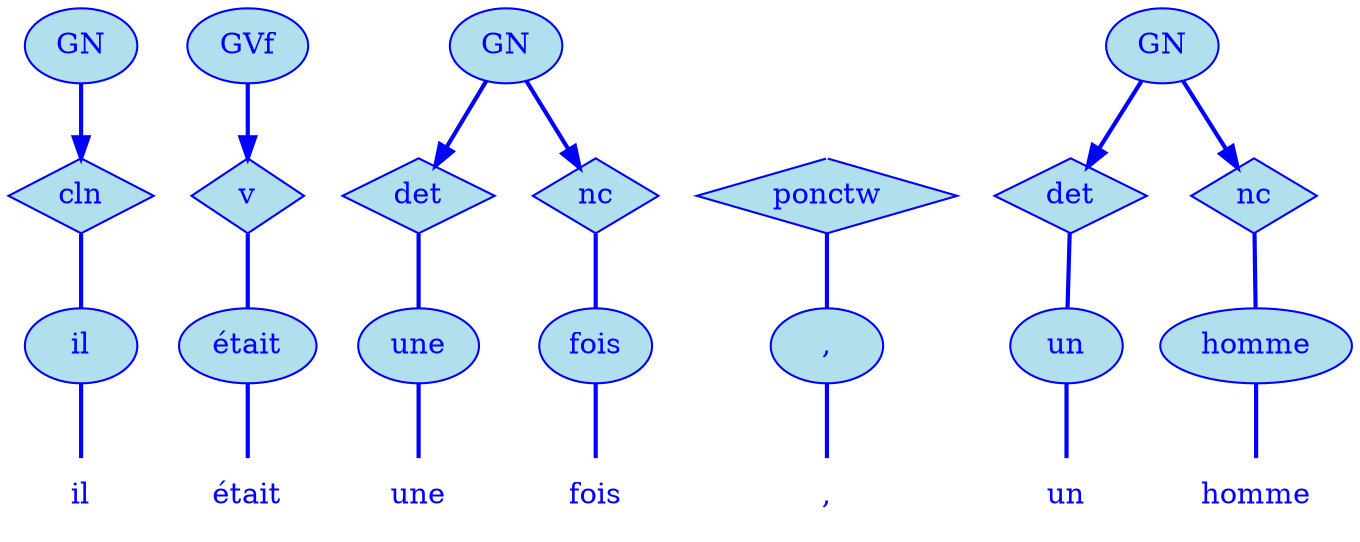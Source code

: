 digraph g {
	graph [bb="0,0,572,252"];
	node [label="\N"];
	graph [_draw_="c 5 -white C 5 -white P 4 0 0 0 252 572 252 572 0 ",
		xdotversion="1.2"];
	"mc1s1_t1#token84" [label=il, shape=plaintext, fillcolor=lightblue2, fontcolor=blue, pos="27,18", width="0.75", height="0.50", _ldraw_="F 14.000000 11 -Times-Roman c 4 -blue T 27 13 0 8 2 -il "];
	"mc1s1_W1#wordmc1s1_t1#token" [label=il, shape=ellipse, fillcolor=lightblue2, fontcolor=blue, pos="27,90", width="0.75", height="0.50", color=blue, style=filled, _draw_="S 6 -filled c 4 -blue C 10 -lightblue2 E 27 90 27 18 ", _ldraw_="F 14.000000 11 -Times-Roman c 4 -blue T 27 85 0 8 2 -il "];
	"mc1s1_P1L1#pos" [label=cln, shape=diamond, fillcolor=lightblue2, fontcolor=blue, pos="27,162", width="0.75", height="0.50", color=blue, style=filled, _draw_="S 6 -filled c 4 -blue C 10 -lightblue2 P 4 27 180 0 162 27 144 54 162 ", _ldraw_="F 14.000000 11 -Times-Roman c 4 -blue T 27 157 0 20 3 -cln "];
	"mc1s1_chk0#chunk" [label=GN, fillcolor=lightblue2, fontcolor=blue, pos="27,234", width="0.75", height="0.50", color=blue, style=filled, arrowhead=doubleoctagon, _draw_="S 6 -filled c 4 -blue C 10 -lightblue2 E 27 234 27 18 ", _ldraw_="F 14.000000 11 -Times-Roman c 4 -blue T 27 229 0 22 2 -GN "];
	"mc1s1_t3#token87" [label=était, shape=plaintext, fillcolor=lightblue2, fontcolor=blue, pos="105,18", width="0.75", height="0.50", _ldraw_="F 14.000000 11 -Times-Roman c 4 -blue T 105 13 0 32 6 -était "];
	"mc1s1_W2#wordmc1s1_t3#token" [label=était, shape=ellipse, fillcolor=lightblue2, fontcolor=blue, pos="105,90", width="0.92", height="0.50", color=blue, style=filled, _draw_="S 6 -filled c 4 -blue C 10 -lightblue2 E 105 90 33 18 ", _ldraw_="F 14.000000 11 -Times-Roman c 4 -blue T 105 85 0 32 6 -était "];
	"mc1s1_P2L1#pos" [label=v, shape=diamond, fillcolor=lightblue2, fontcolor=blue, pos="105,162", width="0.75", height="0.50", color=blue, style=filled, _draw_="S 6 -filled c 4 -blue C 10 -lightblue2 P 4 105 180 78 162 105 144 132 162 ", _ldraw_="F 14.000000 11 -Times-Roman c 4 -blue T 105 157 0 8 1 -v "];
	"mc1s1_chk7#chunk" [label=GVf, fillcolor=lightblue2, fontcolor=blue, pos="105,234", width="0.81", height="0.50", color=blue, style=filled, arrowhead=doubleoctagon, _draw_="S 6 -filled c 4 -blue C 10 -lightblue2 E 105 234 29 18 ", _ldraw_="F 14.000000 11 -Times-Roman c 4 -blue T 105 229 0 26 3 -GVf "];
	"mc1s1_t5#token78" [label=une, shape=plaintext, fillcolor=lightblue2, fontcolor=blue, pos="185,18", width="0.75", height="0.50", _ldraw_="F 14.000000 11 -Times-Roman c 4 -blue T 185 13 0 26 3 -une "];
	"mc1s1_W3#wordmc1s1_t5#token" [label=une, shape=ellipse, fillcolor=lightblue2, fontcolor=blue, pos="185,90", width="0.81", height="0.50", color=blue, style=filled, _draw_="S 6 -filled c 4 -blue C 10 -lightblue2 E 185 90 29 18 ", _ldraw_="F 14.000000 11 -Times-Roman c 4 -blue T 185 85 0 26 3 -une "];
	"mc1s1_P4L1#pos" [label=det, shape=diamond, fillcolor=lightblue2, fontcolor=blue, pos="185,162", width="0.75", height="0.50", color=blue, style=filled, _draw_="S 6 -filled c 4 -blue C 10 -lightblue2 P 4 185 180 158 162 185 144 212 162 ", _ldraw_="F 14.000000 11 -Times-Roman c 4 -blue T 185 157 0 23 3 -det "];
	"mc1s1_t7#token16" [label=fois, shape=plaintext, fillcolor=lightblue2, fontcolor=blue, pos="259,18", width="0.75", height="0.50", _ldraw_="F 14.000000 11 -Times-Roman c 4 -blue T 259 13 0 23 4 -fois "];
	"mc1s1_W4#wordmc1s1_t7#token" [label=fois, shape=ellipse, fillcolor=lightblue2, fontcolor=blue, pos="259,90", width="0.75", height="0.50", color=blue, style=filled, _draw_="S 6 -filled c 4 -blue C 10 -lightblue2 E 259 90 27 18 ", _ldraw_="F 14.000000 11 -Times-Roman c 4 -blue T 259 85 0 23 4 -fois "];
	"mc1s1_P8L2#pos" [label=nc, shape=diamond, fillcolor=lightblue2, fontcolor=blue, pos="258,162", width="0.75", height="0.50", color=blue, style=filled, _draw_="S 6 -filled c 4 -blue C 10 -lightblue2 P 4 258 180 231 162 258 144 285 162 ", _ldraw_="F 14.000000 11 -Times-Roman c 4 -blue T 258 157 0 16 2 -nc "];
	"mc1s1_chk2#chunk" [label=GN, fillcolor=lightblue2, fontcolor=blue, pos="222,234", width="0.75", height="0.50", color=blue, style=filled, arrowhead=doubleoctagon, _draw_="S 6 -filled c 4 -blue C 10 -lightblue2 E 222 234 27 18 ", _ldraw_="F 14.000000 11 -Times-Roman c 4 -blue T 222 229 0 22 2 -GN "];
	"mc1s1_t8#token94" [label=",", shape=plaintext, fillcolor=lightblue2, fontcolor=blue, pos="349,18", width="0.75", height="0.50", _ldraw_="F 14.000000 11 -Times-Roman c 4 -blue T 349 13 0 5 1 -, "];
	"mc1s1_W5#wordmc1s1_t8#token" [label=",", shape=ellipse, fillcolor=lightblue2, fontcolor=blue, pos="349,90", width="0.75", height="0.50", color=blue, style=filled, _draw_="S 6 -filled c 4 -blue C 10 -lightblue2 E 349 90 27 18 ", _ldraw_="F 14.000000 11 -Times-Roman c 4 -blue T 349 85 0 5 1 -, "];
	"mc1s1_P9L1#pos" [label=ponctw, shape=diamond, fillcolor=lightblue2, fontcolor=blue, pos="349,162", width="1.28", height="0.50", color=blue, style=filled, _draw_="S 6 -filled c 4 -blue C 10 -lightblue2 P 4 349 180 303 162 349 144 395 162 ", _ldraw_="F 14.000000 11 -Times-Roman c 4 -blue T 349 157 0 51 6 -ponctw "];
	"mc1s1_t10#token36" [label=un, shape=plaintext, fillcolor=lightblue2, fontcolor=blue, pos="435,18", width="0.75", height="0.50", _ldraw_="F 14.000000 11 -Times-Roman c 4 -blue T 435 13 0 18 2 -un "];
	"mc1s1_W6#wordmc1s1_t10#token" [label=un, shape=ellipse, fillcolor=lightblue2, fontcolor=blue, pos="435,90", width="0.75", height="0.50", color=blue, style=filled, _draw_="S 6 -filled c 4 -blue C 10 -lightblue2 E 435 90 27 18 ", _ldraw_="F 14.000000 11 -Times-Roman c 4 -blue T 435 85 0 18 2 -un "];
	"mc1s1_P12L1#pos" [label=det, shape=diamond, fillcolor=lightblue2, fontcolor=blue, pos="440,162", width="0.75", height="0.50", color=blue, style=filled, _draw_="S 6 -filled c 4 -blue C 10 -lightblue2 P 4 440 180 413 162 440 144 467 162 ", _ldraw_="F 14.000000 11 -Times-Roman c 4 -blue T 440 157 0 23 3 -det "];
	"mc1s1_t12#token87" [label=homme, shape=plaintext, fillcolor=lightblue2, fontcolor=blue, pos="526,18", width="0.92", height="0.50", _ldraw_="F 14.000000 11 -Times-Roman c 4 -blue T 526 13 0 51 5 -homme "];
	"mc1s1_W7#wordmc1s1_t12#token" [label=homme, shape=ellipse, fillcolor=lightblue2, fontcolor=blue, pos="526,90", width="1.28", height="0.50", color=blue, style=filled, _draw_="S 6 -filled c 4 -blue C 10 -lightblue2 E 526 90 46 18 ", _ldraw_="F 14.000000 11 -Times-Roman c 4 -blue T 526 85 0 51 5 -homme "];
	"mc1s1_P15L1#pos" [label=nc, shape=diamond, fillcolor=lightblue2, fontcolor=blue, pos="517,162", width="0.75", height="0.50", color=blue, style=filled, _draw_="S 6 -filled c 4 -blue C 10 -lightblue2 P 4 517 180 490 162 517 144 544 162 ", _ldraw_="F 14.000000 11 -Times-Roman c 4 -blue T 517 157 0 16 2 -nc "];
	"mc1s1_chk3#chunk" [label=GN, fillcolor=lightblue2, fontcolor=blue, pos="478,234", width="0.75", height="0.50", color=blue, style=filled, arrowhead=doubleoctagon, _draw_="S 6 -filled c 4 -blue C 10 -lightblue2 E 478 234 27 18 ", _ldraw_="F 14.000000 11 -Times-Roman c 4 -blue T 478 229 0 22 2 -GN "];
	"mc1s1_P9L1#pos#empty" [shape=point, fillcolor=white, fontcolor=white, pos="349,234", width="0.06", height="0.06", color=white, size=2, _draw_="S 6 -filled c 5 -white C 5 -white E 349 234 2 2 "];
	"mc1s1_W1#wordmc1s1_t1#token" -> "mc1s1_t1#token84" [arrowhead=none, color=blue, fontcolor=blue, style=bold, minlen=1, pos="27,72 27,61 27,47 27,36", _draw_="S 4 -bold c 4 -blue B 4 27 72 27 61 27 47 27 36 "];
	"mc1s1_P1L1#pos" -> "mc1s1_W1#wordmc1s1_t1#token" [arrowhead=none, color=blue, fontcolor=blue, style=bold, minlen=1, pos="27,144 27,133 27,119 27,108", _draw_="S 4 -bold c 4 -blue B 4 27 144 27 133 27 119 27 108 "];
	"mc1s1_chk0#chunk" -> "mc1s1_P1L1#pos" [color=blue, fontcolor=blue, style=bold, minlen=1, pos="e,27,180 27,216 27,208 27,199 27,190", shape=normal, _draw_="S 4 -bold c 4 -blue B 4 27 216 27 208 27 199 27 190 ", _hdraw_="S 5 -solid S 15 -setlinewidth(1) c 4 -blue C 4 -blue P 3 31 190 27 180 24 190 "];
	"mc1s1_W2#wordmc1s1_t3#token" -> "mc1s1_t3#token87" [arrowhead=none, color=blue, fontcolor=blue, style=bold, minlen=1, pos="105,72 105,61 105,47 105,36", _draw_="S 4 -bold c 4 -blue B 4 105 72 105 61 105 47 105 36 "];
	"mc1s1_P2L1#pos" -> "mc1s1_W2#wordmc1s1_t3#token" [arrowhead=none, color=blue, fontcolor=blue, style=bold, minlen=1, pos="105,144 105,133 105,119 105,108", _draw_="S 4 -bold c 4 -blue B 4 105 144 105 133 105 119 105 108 "];
	"mc1s1_chk7#chunk" -> "mc1s1_P2L1#pos" [color=blue, fontcolor=blue, style=bold, minlen=1, pos="e,105,180 105,216 105,208 105,199 105,190", shape=normal, _draw_="S 4 -bold c 4 -blue B 4 105 216 105 208 105 199 105 190 ", _hdraw_="S 5 -solid S 15 -setlinewidth(1) c 4 -blue C 4 -blue P 3 109 190 105 180 102 190 "];
	"mc1s1_W3#wordmc1s1_t5#token" -> "mc1s1_t5#token78" [arrowhead=none, color=blue, fontcolor=blue, style=bold, minlen=1, pos="185,72 185,61 185,47 185,36", _draw_="S 4 -bold c 4 -blue B 4 185 72 185 61 185 47 185 36 "];
	"mc1s1_P4L1#pos" -> "mc1s1_W3#wordmc1s1_t5#token" [arrowhead=none, color=blue, fontcolor=blue, style=bold, minlen=1, pos="185,144 185,133 185,119 185,108", _draw_="S 4 -bold c 4 -blue B 4 185 144 185 133 185 119 185 108 "];
	"mc1s1_W4#wordmc1s1_t7#token" -> "mc1s1_t7#token16" [arrowhead=none, color=blue, fontcolor=blue, style=bold, minlen=1, pos="259,72 259,61 259,47 259,36", _draw_="S 4 -bold c 4 -blue B 4 259 72 259 61 259 47 259 36 "];
	"mc1s1_P8L2#pos" -> "mc1s1_W4#wordmc1s1_t7#token" [arrowhead=none, color=blue, fontcolor=blue, style=bold, minlen=1, pos="258,144 259,133 259,119 259,108", _draw_="S 4 -bold c 4 -blue B 4 258 144 259 133 259 119 259 108 "];
	"mc1s1_chk2#chunk" -> "mc1s1_P4L1#pos" [color=blue, fontcolor=blue, style=bold, minlen=1, pos="e,192,176 213,217 208,208 202,195 197,185", shape=normal, _draw_="S 4 -bold c 4 -blue B 4 213 217 208 208 202 195 197 185 ", _hdraw_="S 5 -solid S 15 -setlinewidth(1) c 4 -blue C 4 -blue P 3 200 183 192 176 194 186 "];
	"mc1s1_chk2#chunk" -> "mc1s1_P8L2#pos" [color=blue, fontcolor=blue, style=bold, minlen=1, pos="e,251,176 231,217 236,207 241,195 246,185", shape=normal, _draw_="S 4 -bold c 4 -blue B 4 231 217 236 207 241 195 246 185 ", _hdraw_="S 5 -solid S 15 -setlinewidth(1) c 4 -blue C 4 -blue P 3 249 186 251 176 243 183 "];
	"mc1s1_W5#wordmc1s1_t8#token" -> "mc1s1_t8#token94" [arrowhead=none, color=blue, fontcolor=blue, style=bold, minlen=1, pos="349,72 349,61 349,47 349,36", _draw_="S 4 -bold c 4 -blue B 4 349 72 349 61 349 47 349 36 "];
	"mc1s1_P9L1#pos" -> "mc1s1_W5#wordmc1s1_t8#token" [arrowhead=none, color=blue, fontcolor=blue, style=bold, minlen=1, pos="349,144 349,133 349,119 349,108", _draw_="S 4 -bold c 4 -blue B 4 349 144 349 133 349 119 349 108 "];
	"mc1s1_W6#wordmc1s1_t10#token" -> "mc1s1_t10#token36" [arrowhead=none, color=blue, fontcolor=blue, style=bold, minlen=1, pos="435,72 435,61 435,47 435,36", _draw_="S 4 -bold c 4 -blue B 4 435 72 435 61 435 47 435 36 "];
	"mc1s1_P12L1#pos" -> "mc1s1_W6#wordmc1s1_t10#token" [arrowhead=none, color=blue, fontcolor=blue, style=bold, minlen=1, pos="439,145 438,134 437,119 436,108", _draw_="S 4 -bold c 4 -blue B 4 439 145 438 134 437 119 436 108 "];
	"mc1s1_W7#wordmc1s1_t12#token" -> "mc1s1_t12#token87" [arrowhead=none, color=blue, fontcolor=blue, style=bold, minlen=1, pos="526,72 526,61 526,47 526,36", _draw_="S 4 -bold c 4 -blue B 4 526 72 526 61 526 47 526 36 "];
	"mc1s1_P15L1#pos" -> "mc1s1_W7#wordmc1s1_t12#token" [arrowhead=none, color=blue, fontcolor=blue, style=bold, minlen=1, pos="519,145 521,134 522,119 524,108", _draw_="S 4 -bold c 4 -blue B 4 519 145 521 134 522 119 524 108 "];
	"mc1s1_chk3#chunk" -> "mc1s1_P12L1#pos" [color=blue, fontcolor=blue, style=bold, minlen=1, pos="e,447,176 469,217 464,208 457,195 452,185", shape=normal, _draw_="S 4 -bold c 4 -blue B 4 469 217 464 208 457 195 452 185 ", _hdraw_="S 5 -solid S 15 -setlinewidth(1) c 4 -blue C 4 -blue P 3 455 183 447 176 449 186 "];
	"mc1s1_chk3#chunk" -> "mc1s1_P15L1#pos" [color=blue, fontcolor=blue, style=bold, minlen=1, pos="e,510,176 487,217 492,208 499,195 505,185", shape=normal, _draw_="S 4 -bold c 4 -blue B 4 487 217 492 208 499 195 505 185 ", _hdraw_="S 5 -solid S 15 -setlinewidth(1) c 4 -blue C 4 -blue P 3 508 186 510 176 502 183 "];
	"mc1s1_P9L1#pos#empty" -> "mc1s1_P9L1#pos" [color=white, fontcolor=white, minlen=1, pos="e,349,180 349,232 349,225 349,207 349,190", shape=none, _draw_="c 5 -white B 4 349 232 349 225 349 207 349 190 ", _hdraw_="S 5 -solid S 15 -setlinewidth(1) c 5 -white C 5 -white P 3 353 190 349 180 346 190 "];
}
